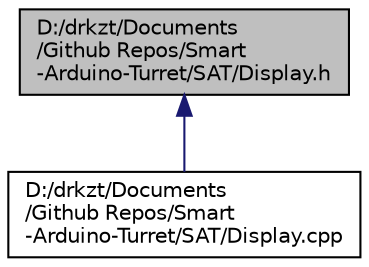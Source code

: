digraph "D:/drkzt/Documents/Github Repos/Smart-Arduino-Turret/SAT/Display.h"
{
  edge [fontname="Helvetica",fontsize="10",labelfontname="Helvetica",labelfontsize="10"];
  node [fontname="Helvetica",fontsize="10",shape=record];
  Node5 [label="D:/drkzt/Documents\l/Github Repos/Smart\l-Arduino-Turret/SAT/Display.h",height=0.2,width=0.4,color="black", fillcolor="grey75", style="filled", fontcolor="black"];
  Node5 -> Node6 [dir="back",color="midnightblue",fontsize="10",style="solid"];
  Node6 [label="D:/drkzt/Documents\l/Github Repos/Smart\l-Arduino-Turret/SAT/Display.cpp",height=0.2,width=0.4,color="black", fillcolor="white", style="filled",URL="$_display_8cpp.html"];
}
